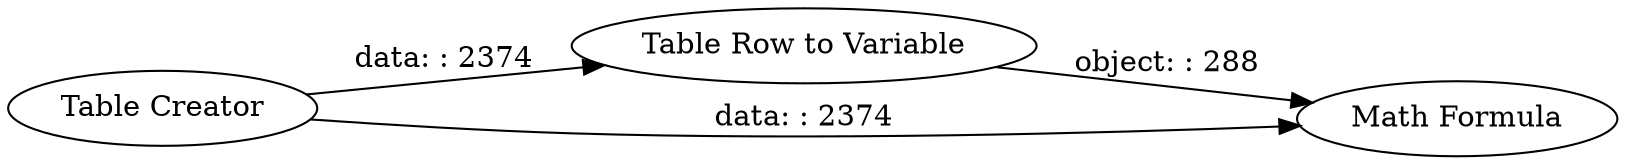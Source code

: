 digraph {
	"1747657466366285023_3" [label="Table Row to Variable"]
	"1747657466366285023_2" [label="Math Formula"]
	"1747657466366285023_1" [label="Table Creator"]
	"1747657466366285023_1" -> "1747657466366285023_3" [label="data: : 2374"]
	"1747657466366285023_3" -> "1747657466366285023_2" [label="object: : 288"]
	"1747657466366285023_1" -> "1747657466366285023_2" [label="data: : 2374"]
	rankdir=LR
}
